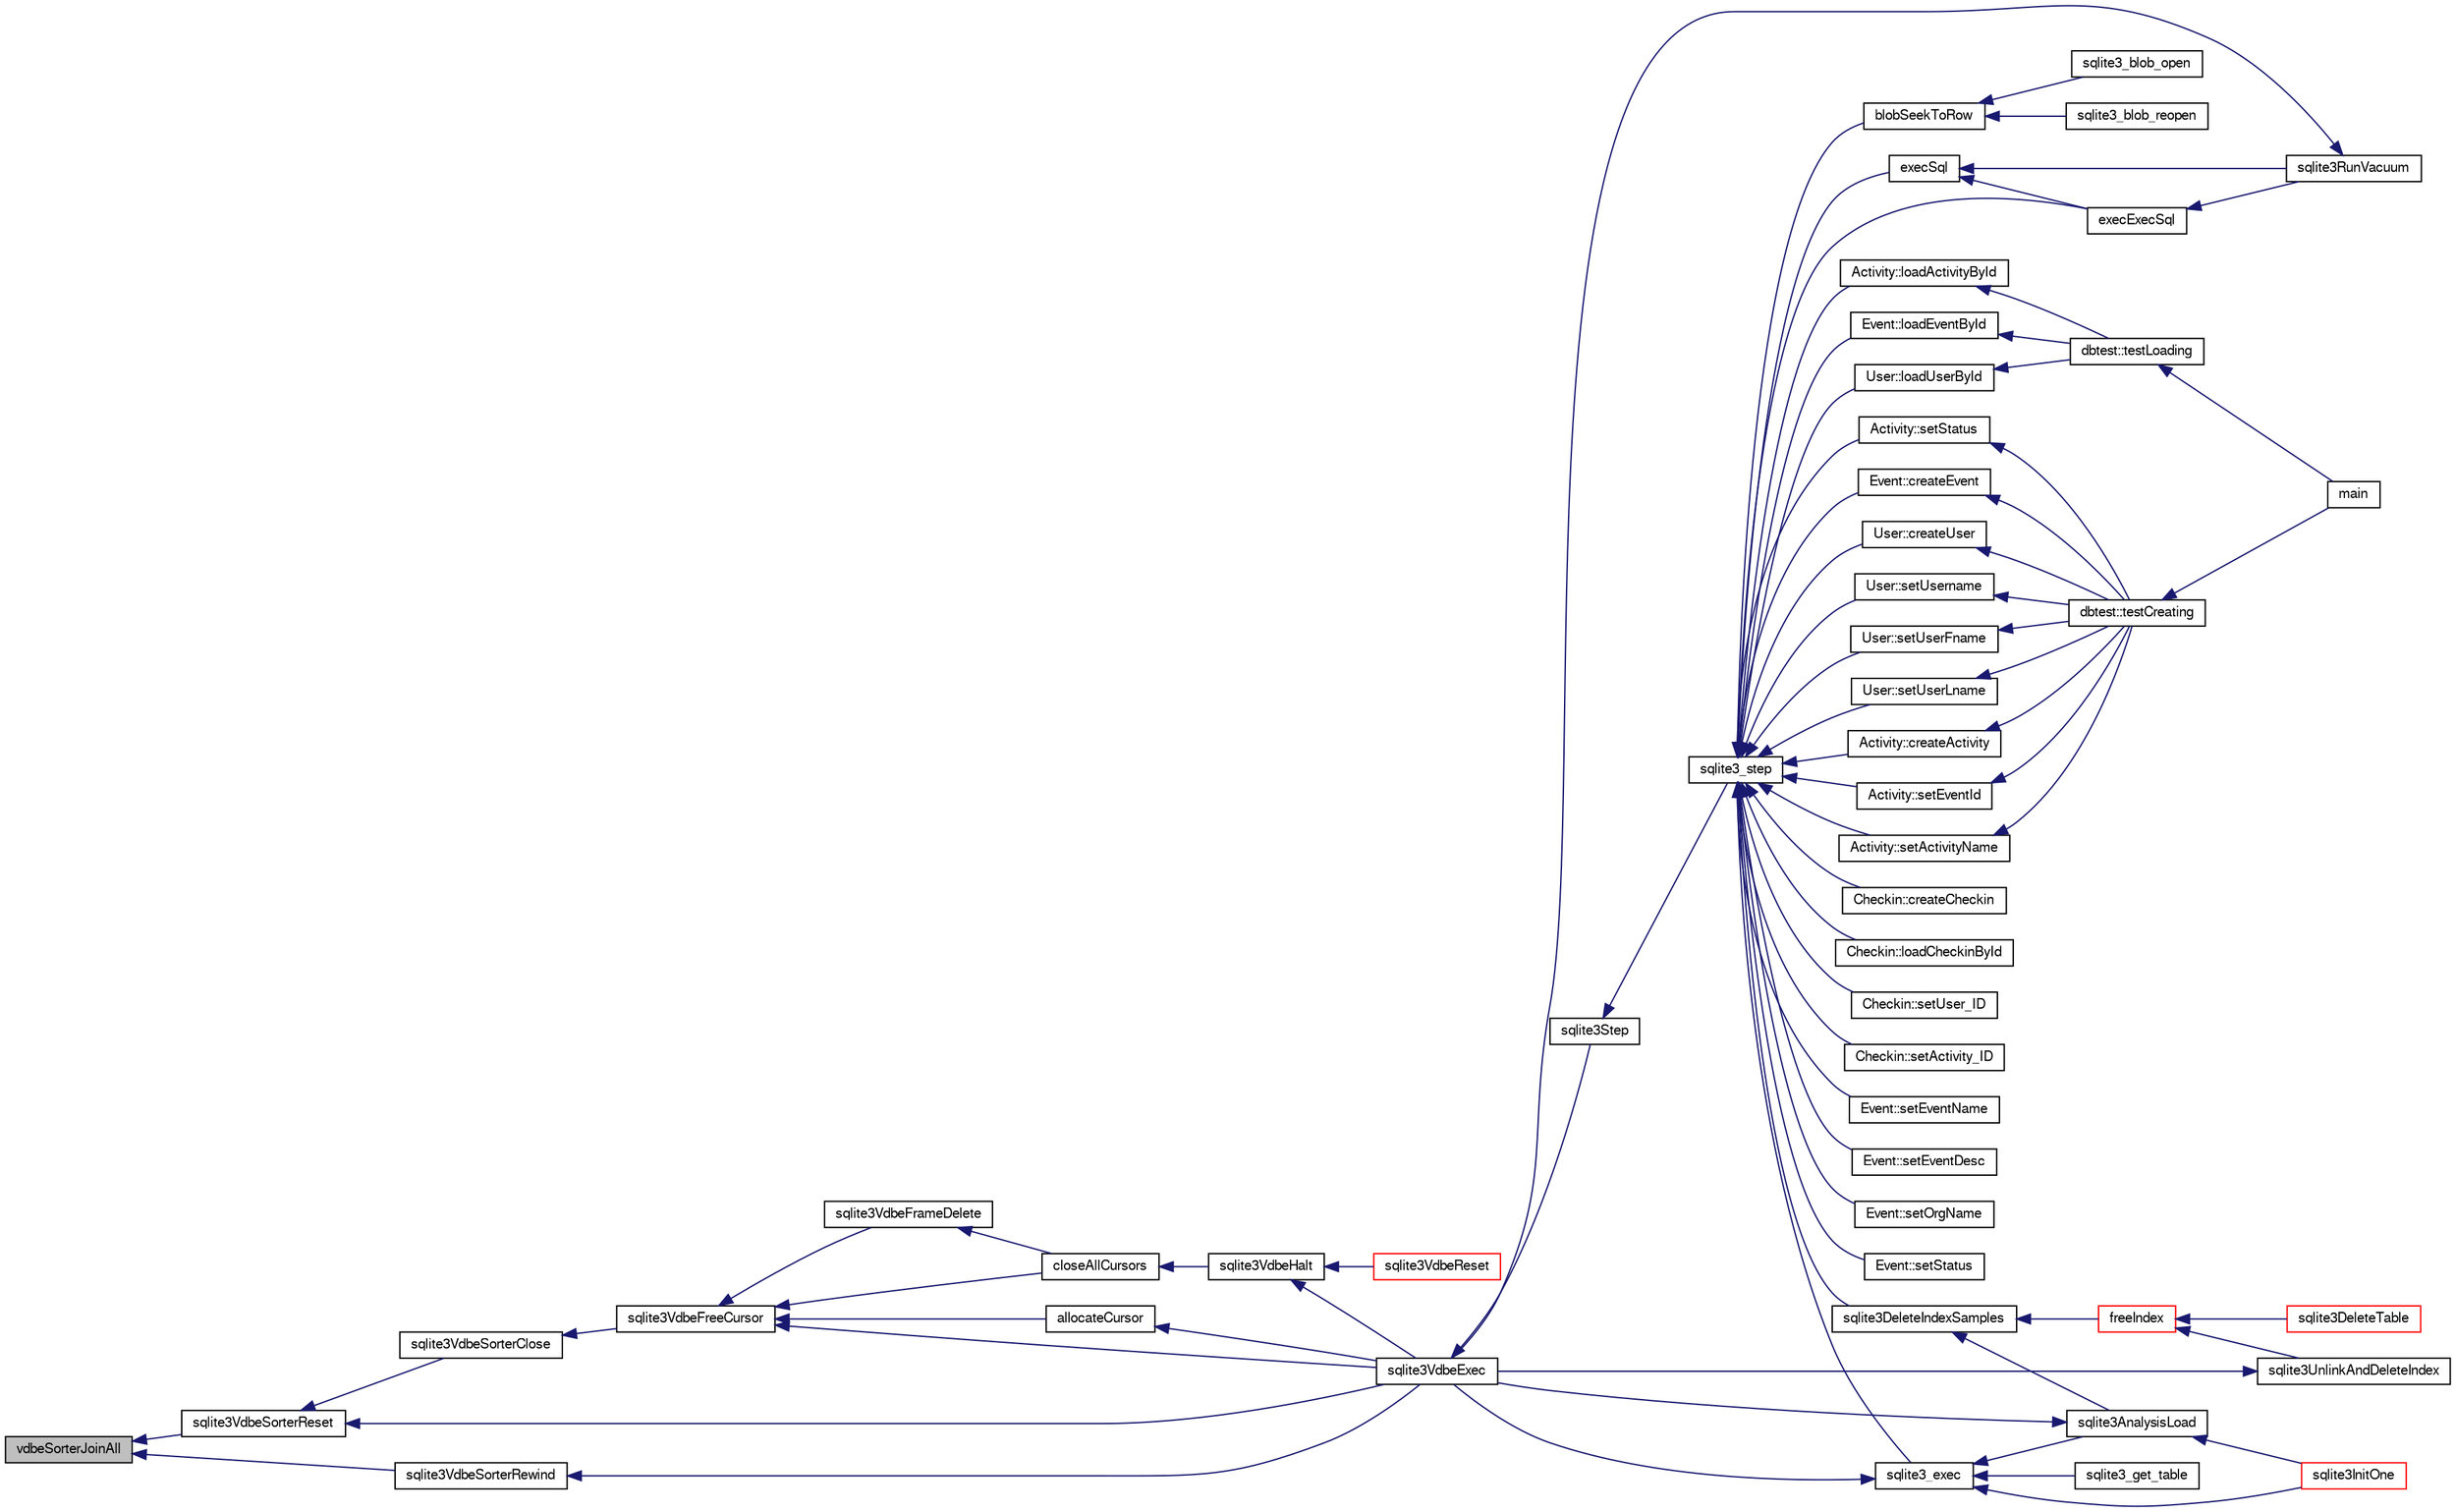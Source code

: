 digraph "vdbeSorterJoinAll"
{
  edge [fontname="FreeSans",fontsize="10",labelfontname="FreeSans",labelfontsize="10"];
  node [fontname="FreeSans",fontsize="10",shape=record];
  rankdir="LR";
  Node882015 [label="vdbeSorterJoinAll",height=0.2,width=0.4,color="black", fillcolor="grey75", style="filled", fontcolor="black"];
  Node882015 -> Node882016 [dir="back",color="midnightblue",fontsize="10",style="solid",fontname="FreeSans"];
  Node882016 [label="sqlite3VdbeSorterReset",height=0.2,width=0.4,color="black", fillcolor="white", style="filled",URL="$sqlite3_8c.html#a5dc239f845e793a82dd1d60ed3ed9c09"];
  Node882016 -> Node882017 [dir="back",color="midnightblue",fontsize="10",style="solid",fontname="FreeSans"];
  Node882017 [label="sqlite3VdbeExec",height=0.2,width=0.4,color="black", fillcolor="white", style="filled",URL="$sqlite3_8c.html#a8ce40a614bdc56719c4d642b1e4dfb21"];
  Node882017 -> Node882018 [dir="back",color="midnightblue",fontsize="10",style="solid",fontname="FreeSans"];
  Node882018 [label="sqlite3Step",height=0.2,width=0.4,color="black", fillcolor="white", style="filled",URL="$sqlite3_8c.html#a3f2872e873e2758a4beedad1d5113554"];
  Node882018 -> Node882019 [dir="back",color="midnightblue",fontsize="10",style="solid",fontname="FreeSans"];
  Node882019 [label="sqlite3_step",height=0.2,width=0.4,color="black", fillcolor="white", style="filled",URL="$sqlite3_8h.html#ac1e491ce36b7471eb28387f7d3c74334"];
  Node882019 -> Node882020 [dir="back",color="midnightblue",fontsize="10",style="solid",fontname="FreeSans"];
  Node882020 [label="Activity::createActivity",height=0.2,width=0.4,color="black", fillcolor="white", style="filled",URL="$classActivity.html#a813cc5e52c14ab49b39014c134e3425b"];
  Node882020 -> Node882021 [dir="back",color="midnightblue",fontsize="10",style="solid",fontname="FreeSans"];
  Node882021 [label="dbtest::testCreating",height=0.2,width=0.4,color="black", fillcolor="white", style="filled",URL="$classdbtest.html#a8193e88a7df657069c8a6bd09c8243b7"];
  Node882021 -> Node882022 [dir="back",color="midnightblue",fontsize="10",style="solid",fontname="FreeSans"];
  Node882022 [label="main",height=0.2,width=0.4,color="black", fillcolor="white", style="filled",URL="$test_8cpp.html#ae66f6b31b5ad750f1fe042a706a4e3d4"];
  Node882019 -> Node882023 [dir="back",color="midnightblue",fontsize="10",style="solid",fontname="FreeSans"];
  Node882023 [label="Activity::loadActivityById",height=0.2,width=0.4,color="black", fillcolor="white", style="filled",URL="$classActivity.html#abe4ffb4f08a47212ebf9013259d9e7fd"];
  Node882023 -> Node882024 [dir="back",color="midnightblue",fontsize="10",style="solid",fontname="FreeSans"];
  Node882024 [label="dbtest::testLoading",height=0.2,width=0.4,color="black", fillcolor="white", style="filled",URL="$classdbtest.html#a6f98d82a2c8e2b9040848763504ddae1"];
  Node882024 -> Node882022 [dir="back",color="midnightblue",fontsize="10",style="solid",fontname="FreeSans"];
  Node882019 -> Node882025 [dir="back",color="midnightblue",fontsize="10",style="solid",fontname="FreeSans"];
  Node882025 [label="Activity::setEventId",height=0.2,width=0.4,color="black", fillcolor="white", style="filled",URL="$classActivity.html#adb1d0fd0d08f473e068f0a4086bfa9ca"];
  Node882025 -> Node882021 [dir="back",color="midnightblue",fontsize="10",style="solid",fontname="FreeSans"];
  Node882019 -> Node882026 [dir="back",color="midnightblue",fontsize="10",style="solid",fontname="FreeSans"];
  Node882026 [label="Activity::setActivityName",height=0.2,width=0.4,color="black", fillcolor="white", style="filled",URL="$classActivity.html#a62dc3737b33915a36086f9dd26d16a81"];
  Node882026 -> Node882021 [dir="back",color="midnightblue",fontsize="10",style="solid",fontname="FreeSans"];
  Node882019 -> Node882027 [dir="back",color="midnightblue",fontsize="10",style="solid",fontname="FreeSans"];
  Node882027 [label="Activity::setStatus",height=0.2,width=0.4,color="black", fillcolor="white", style="filled",URL="$classActivity.html#af618135a7738f4d2a7ee147a8ef912ea"];
  Node882027 -> Node882021 [dir="back",color="midnightblue",fontsize="10",style="solid",fontname="FreeSans"];
  Node882019 -> Node882028 [dir="back",color="midnightblue",fontsize="10",style="solid",fontname="FreeSans"];
  Node882028 [label="Checkin::createCheckin",height=0.2,width=0.4,color="black", fillcolor="white", style="filled",URL="$classCheckin.html#a4e40acdf7fff0e607f6de4f24f3a163c"];
  Node882019 -> Node882029 [dir="back",color="midnightblue",fontsize="10",style="solid",fontname="FreeSans"];
  Node882029 [label="Checkin::loadCheckinById",height=0.2,width=0.4,color="black", fillcolor="white", style="filled",URL="$classCheckin.html#a3461f70ea6c68475225f2a07f78a21e0"];
  Node882019 -> Node882030 [dir="back",color="midnightblue",fontsize="10",style="solid",fontname="FreeSans"];
  Node882030 [label="Checkin::setUser_ID",height=0.2,width=0.4,color="black", fillcolor="white", style="filled",URL="$classCheckin.html#a76ab640f4f912876dbebf183db5359c6"];
  Node882019 -> Node882031 [dir="back",color="midnightblue",fontsize="10",style="solid",fontname="FreeSans"];
  Node882031 [label="Checkin::setActivity_ID",height=0.2,width=0.4,color="black", fillcolor="white", style="filled",URL="$classCheckin.html#ab2ff3ec2604ec73a42af25874a00b232"];
  Node882019 -> Node882032 [dir="back",color="midnightblue",fontsize="10",style="solid",fontname="FreeSans"];
  Node882032 [label="Event::createEvent",height=0.2,width=0.4,color="black", fillcolor="white", style="filled",URL="$classEvent.html#a77adb9f4a46ffb32c2d931f0691f5903"];
  Node882032 -> Node882021 [dir="back",color="midnightblue",fontsize="10",style="solid",fontname="FreeSans"];
  Node882019 -> Node882033 [dir="back",color="midnightblue",fontsize="10",style="solid",fontname="FreeSans"];
  Node882033 [label="Event::loadEventById",height=0.2,width=0.4,color="black", fillcolor="white", style="filled",URL="$classEvent.html#afa66cea33f722dbeecb69cc98fdea055"];
  Node882033 -> Node882024 [dir="back",color="midnightblue",fontsize="10",style="solid",fontname="FreeSans"];
  Node882019 -> Node882034 [dir="back",color="midnightblue",fontsize="10",style="solid",fontname="FreeSans"];
  Node882034 [label="Event::setEventName",height=0.2,width=0.4,color="black", fillcolor="white", style="filled",URL="$classEvent.html#a10596b6ca077df05184e30d62b08729d"];
  Node882019 -> Node882035 [dir="back",color="midnightblue",fontsize="10",style="solid",fontname="FreeSans"];
  Node882035 [label="Event::setEventDesc",height=0.2,width=0.4,color="black", fillcolor="white", style="filled",URL="$classEvent.html#ae36b8377dcae792f1c5c4726024c981b"];
  Node882019 -> Node882036 [dir="back",color="midnightblue",fontsize="10",style="solid",fontname="FreeSans"];
  Node882036 [label="Event::setOrgName",height=0.2,width=0.4,color="black", fillcolor="white", style="filled",URL="$classEvent.html#a19aac0f776bd764563a54977656cf680"];
  Node882019 -> Node882037 [dir="back",color="midnightblue",fontsize="10",style="solid",fontname="FreeSans"];
  Node882037 [label="Event::setStatus",height=0.2,width=0.4,color="black", fillcolor="white", style="filled",URL="$classEvent.html#ab0a6b9285af0f4172eb841e2b80f8972"];
  Node882019 -> Node882038 [dir="back",color="midnightblue",fontsize="10",style="solid",fontname="FreeSans"];
  Node882038 [label="blobSeekToRow",height=0.2,width=0.4,color="black", fillcolor="white", style="filled",URL="$sqlite3_8c.html#afff57e13332b98c8a44a7cebe38962ab"];
  Node882038 -> Node882039 [dir="back",color="midnightblue",fontsize="10",style="solid",fontname="FreeSans"];
  Node882039 [label="sqlite3_blob_open",height=0.2,width=0.4,color="black", fillcolor="white", style="filled",URL="$sqlite3_8h.html#adb8ad839a5bdd62a43785132bc7dd518"];
  Node882038 -> Node882040 [dir="back",color="midnightblue",fontsize="10",style="solid",fontname="FreeSans"];
  Node882040 [label="sqlite3_blob_reopen",height=0.2,width=0.4,color="black", fillcolor="white", style="filled",URL="$sqlite3_8h.html#abc77c24fdc0150138490359a94360f7e"];
  Node882019 -> Node882041 [dir="back",color="midnightblue",fontsize="10",style="solid",fontname="FreeSans"];
  Node882041 [label="sqlite3DeleteIndexSamples",height=0.2,width=0.4,color="black", fillcolor="white", style="filled",URL="$sqlite3_8c.html#aaeda0302fbf61397ec009f65bed047ef"];
  Node882041 -> Node882042 [dir="back",color="midnightblue",fontsize="10",style="solid",fontname="FreeSans"];
  Node882042 [label="sqlite3AnalysisLoad",height=0.2,width=0.4,color="black", fillcolor="white", style="filled",URL="$sqlite3_8c.html#a48a2301c27e1d3d68708b9b8761b5a01"];
  Node882042 -> Node882017 [dir="back",color="midnightblue",fontsize="10",style="solid",fontname="FreeSans"];
  Node882042 -> Node882043 [dir="back",color="midnightblue",fontsize="10",style="solid",fontname="FreeSans"];
  Node882043 [label="sqlite3InitOne",height=0.2,width=0.4,color="red", fillcolor="white", style="filled",URL="$sqlite3_8c.html#ac4318b25df65269906b0379251fe9b85"];
  Node882041 -> Node882144 [dir="back",color="midnightblue",fontsize="10",style="solid",fontname="FreeSans"];
  Node882144 [label="freeIndex",height=0.2,width=0.4,color="red", fillcolor="white", style="filled",URL="$sqlite3_8c.html#a00907c99c18d5bcb9d0b38c077146c31"];
  Node882144 -> Node882145 [dir="back",color="midnightblue",fontsize="10",style="solid",fontname="FreeSans"];
  Node882145 [label="sqlite3UnlinkAndDeleteIndex",height=0.2,width=0.4,color="black", fillcolor="white", style="filled",URL="$sqlite3_8c.html#a889f2dcb438c56db37a6d61e9f25e244"];
  Node882145 -> Node882017 [dir="back",color="midnightblue",fontsize="10",style="solid",fontname="FreeSans"];
  Node882144 -> Node882146 [dir="back",color="midnightblue",fontsize="10",style="solid",fontname="FreeSans"];
  Node882146 [label="sqlite3DeleteTable",height=0.2,width=0.4,color="red", fillcolor="white", style="filled",URL="$sqlite3_8c.html#a7fd3d507375a381a3807f92735318973"];
  Node882019 -> Node882210 [dir="back",color="midnightblue",fontsize="10",style="solid",fontname="FreeSans"];
  Node882210 [label="sqlite3_exec",height=0.2,width=0.4,color="black", fillcolor="white", style="filled",URL="$sqlite3_8h.html#a97487ec8150e0bcc8fa392ab8f0e24db"];
  Node882210 -> Node882017 [dir="back",color="midnightblue",fontsize="10",style="solid",fontname="FreeSans"];
  Node882210 -> Node882042 [dir="back",color="midnightblue",fontsize="10",style="solid",fontname="FreeSans"];
  Node882210 -> Node882043 [dir="back",color="midnightblue",fontsize="10",style="solid",fontname="FreeSans"];
  Node882210 -> Node882211 [dir="back",color="midnightblue",fontsize="10",style="solid",fontname="FreeSans"];
  Node882211 [label="sqlite3_get_table",height=0.2,width=0.4,color="black", fillcolor="white", style="filled",URL="$sqlite3_8h.html#a5effeac4e12df57beaa35c5be1f61579"];
  Node882019 -> Node882201 [dir="back",color="midnightblue",fontsize="10",style="solid",fontname="FreeSans"];
  Node882201 [label="execSql",height=0.2,width=0.4,color="black", fillcolor="white", style="filled",URL="$sqlite3_8c.html#a7d16651b98a110662f4c265eff0246cb"];
  Node882201 -> Node882202 [dir="back",color="midnightblue",fontsize="10",style="solid",fontname="FreeSans"];
  Node882202 [label="execExecSql",height=0.2,width=0.4,color="black", fillcolor="white", style="filled",URL="$sqlite3_8c.html#ac1be09a6c047f21133d16378d301e0d4"];
  Node882202 -> Node882203 [dir="back",color="midnightblue",fontsize="10",style="solid",fontname="FreeSans"];
  Node882203 [label="sqlite3RunVacuum",height=0.2,width=0.4,color="black", fillcolor="white", style="filled",URL="$sqlite3_8c.html#a5e83ddc7b3e7e8e79ad5d1fc92de1d2f"];
  Node882203 -> Node882017 [dir="back",color="midnightblue",fontsize="10",style="solid",fontname="FreeSans"];
  Node882201 -> Node882203 [dir="back",color="midnightblue",fontsize="10",style="solid",fontname="FreeSans"];
  Node882019 -> Node882202 [dir="back",color="midnightblue",fontsize="10",style="solid",fontname="FreeSans"];
  Node882019 -> Node882204 [dir="back",color="midnightblue",fontsize="10",style="solid",fontname="FreeSans"];
  Node882204 [label="User::createUser",height=0.2,width=0.4,color="black", fillcolor="white", style="filled",URL="$classUser.html#a22ed673939e8cc0a136130b809bba513"];
  Node882204 -> Node882021 [dir="back",color="midnightblue",fontsize="10",style="solid",fontname="FreeSans"];
  Node882019 -> Node882205 [dir="back",color="midnightblue",fontsize="10",style="solid",fontname="FreeSans"];
  Node882205 [label="User::loadUserById",height=0.2,width=0.4,color="black", fillcolor="white", style="filled",URL="$classUser.html#a863377665b7fb83c5547dcf9727f5092"];
  Node882205 -> Node882024 [dir="back",color="midnightblue",fontsize="10",style="solid",fontname="FreeSans"];
  Node882019 -> Node882206 [dir="back",color="midnightblue",fontsize="10",style="solid",fontname="FreeSans"];
  Node882206 [label="User::setUsername",height=0.2,width=0.4,color="black", fillcolor="white", style="filled",URL="$classUser.html#aa0497022a136cb78de785b0a39ae60b1"];
  Node882206 -> Node882021 [dir="back",color="midnightblue",fontsize="10",style="solid",fontname="FreeSans"];
  Node882019 -> Node882207 [dir="back",color="midnightblue",fontsize="10",style="solid",fontname="FreeSans"];
  Node882207 [label="User::setUserFname",height=0.2,width=0.4,color="black", fillcolor="white", style="filled",URL="$classUser.html#a72657eb55cd0ca437b4841a43f19912f"];
  Node882207 -> Node882021 [dir="back",color="midnightblue",fontsize="10",style="solid",fontname="FreeSans"];
  Node882019 -> Node882208 [dir="back",color="midnightblue",fontsize="10",style="solid",fontname="FreeSans"];
  Node882208 [label="User::setUserLname",height=0.2,width=0.4,color="black", fillcolor="white", style="filled",URL="$classUser.html#aa25973387e5afe1aa6f60dd6545e33b5"];
  Node882208 -> Node882021 [dir="back",color="midnightblue",fontsize="10",style="solid",fontname="FreeSans"];
  Node882016 -> Node882278 [dir="back",color="midnightblue",fontsize="10",style="solid",fontname="FreeSans"];
  Node882278 [label="sqlite3VdbeSorterClose",height=0.2,width=0.4,color="black", fillcolor="white", style="filled",URL="$sqlite3_8c.html#a787fa9e9800f8ae4ef3fa11044ed1ac9"];
  Node882278 -> Node882279 [dir="back",color="midnightblue",fontsize="10",style="solid",fontname="FreeSans"];
  Node882279 [label="sqlite3VdbeFreeCursor",height=0.2,width=0.4,color="black", fillcolor="white", style="filled",URL="$sqlite3_8c.html#a0f9084083e1d0639708934630f33d6ef"];
  Node882279 -> Node882280 [dir="back",color="midnightblue",fontsize="10",style="solid",fontname="FreeSans"];
  Node882280 [label="sqlite3VdbeFrameDelete",height=0.2,width=0.4,color="black", fillcolor="white", style="filled",URL="$sqlite3_8c.html#adb3773fdfb1685857e28891f76365900"];
  Node882280 -> Node882281 [dir="back",color="midnightblue",fontsize="10",style="solid",fontname="FreeSans"];
  Node882281 [label="closeAllCursors",height=0.2,width=0.4,color="black", fillcolor="white", style="filled",URL="$sqlite3_8c.html#af1ac189735864dd6989a8c5af4557547"];
  Node882281 -> Node882236 [dir="back",color="midnightblue",fontsize="10",style="solid",fontname="FreeSans"];
  Node882236 [label="sqlite3VdbeHalt",height=0.2,width=0.4,color="black", fillcolor="white", style="filled",URL="$sqlite3_8c.html#a8d1d99703d999190fbc35ecc981cb709"];
  Node882236 -> Node882237 [dir="back",color="midnightblue",fontsize="10",style="solid",fontname="FreeSans"];
  Node882237 [label="sqlite3VdbeReset",height=0.2,width=0.4,color="red", fillcolor="white", style="filled",URL="$sqlite3_8c.html#a315a913742f7267f90d46d41446353b1"];
  Node882236 -> Node882017 [dir="back",color="midnightblue",fontsize="10",style="solid",fontname="FreeSans"];
  Node882279 -> Node882281 [dir="back",color="midnightblue",fontsize="10",style="solid",fontname="FreeSans"];
  Node882279 -> Node882282 [dir="back",color="midnightblue",fontsize="10",style="solid",fontname="FreeSans"];
  Node882282 [label="allocateCursor",height=0.2,width=0.4,color="black", fillcolor="white", style="filled",URL="$sqlite3_8c.html#a5083c054ea81802294e539b00a57aad4"];
  Node882282 -> Node882017 [dir="back",color="midnightblue",fontsize="10",style="solid",fontname="FreeSans"];
  Node882279 -> Node882017 [dir="back",color="midnightblue",fontsize="10",style="solid",fontname="FreeSans"];
  Node882015 -> Node882283 [dir="back",color="midnightblue",fontsize="10",style="solid",fontname="FreeSans"];
  Node882283 [label="sqlite3VdbeSorterRewind",height=0.2,width=0.4,color="black", fillcolor="white", style="filled",URL="$sqlite3_8c.html#a31677d178ebf96ee6034a05660e1f4bf"];
  Node882283 -> Node882017 [dir="back",color="midnightblue",fontsize="10",style="solid",fontname="FreeSans"];
}
